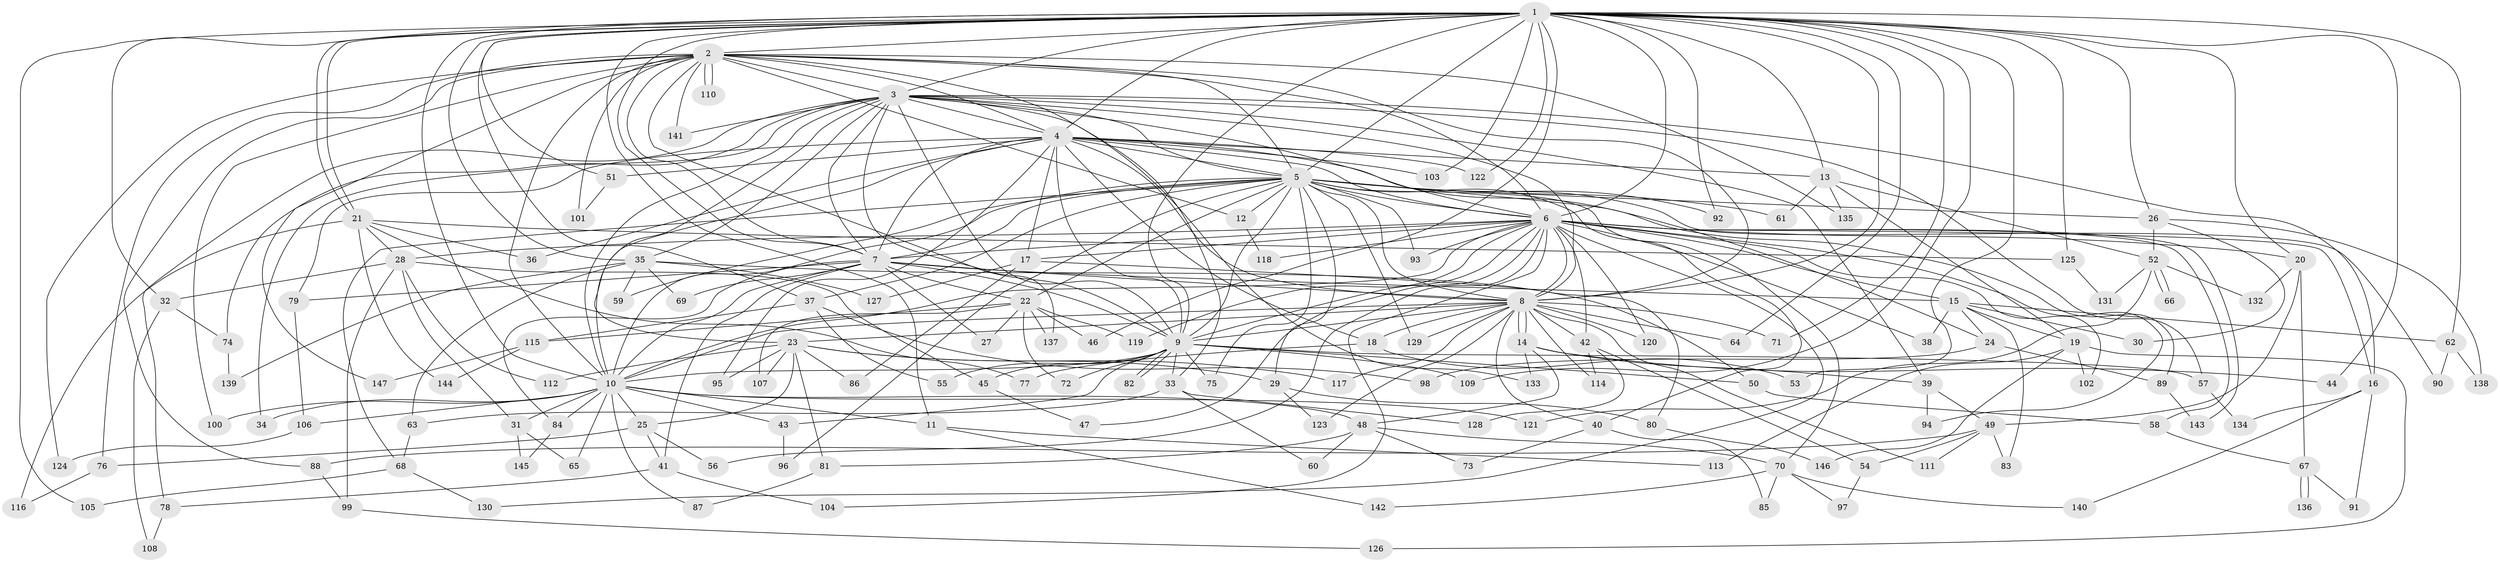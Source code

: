 // Generated by graph-tools (version 1.1) at 2025/11/02/27/25 16:11:01]
// undirected, 147 vertices, 319 edges
graph export_dot {
graph [start="1"]
  node [color=gray90,style=filled];
  1;
  2;
  3;
  4;
  5;
  6;
  7;
  8;
  9;
  10;
  11;
  12;
  13;
  14;
  15;
  16;
  17;
  18;
  19;
  20;
  21;
  22;
  23;
  24;
  25;
  26;
  27;
  28;
  29;
  30;
  31;
  32;
  33;
  34;
  35;
  36;
  37;
  38;
  39;
  40;
  41;
  42;
  43;
  44;
  45;
  46;
  47;
  48;
  49;
  50;
  51;
  52;
  53;
  54;
  55;
  56;
  57;
  58;
  59;
  60;
  61;
  62;
  63;
  64;
  65;
  66;
  67;
  68;
  69;
  70;
  71;
  72;
  73;
  74;
  75;
  76;
  77;
  78;
  79;
  80;
  81;
  82;
  83;
  84;
  85;
  86;
  87;
  88;
  89;
  90;
  91;
  92;
  93;
  94;
  95;
  96;
  97;
  98;
  99;
  100;
  101;
  102;
  103;
  104;
  105;
  106;
  107;
  108;
  109;
  110;
  111;
  112;
  113;
  114;
  115;
  116;
  117;
  118;
  119;
  120;
  121;
  122;
  123;
  124;
  125;
  126;
  127;
  128;
  129;
  130;
  131;
  132;
  133;
  134;
  135;
  136;
  137;
  138;
  139;
  140;
  141;
  142;
  143;
  144;
  145;
  146;
  147;
  1 -- 2;
  1 -- 3;
  1 -- 4;
  1 -- 5;
  1 -- 6;
  1 -- 7;
  1 -- 8;
  1 -- 9;
  1 -- 10;
  1 -- 11;
  1 -- 13;
  1 -- 20;
  1 -- 21;
  1 -- 21;
  1 -- 26;
  1 -- 32;
  1 -- 35;
  1 -- 37;
  1 -- 44;
  1 -- 46;
  1 -- 51;
  1 -- 53;
  1 -- 62;
  1 -- 64;
  1 -- 71;
  1 -- 92;
  1 -- 103;
  1 -- 105;
  1 -- 109;
  1 -- 122;
  1 -- 125;
  2 -- 3;
  2 -- 4;
  2 -- 5;
  2 -- 6;
  2 -- 7;
  2 -- 8;
  2 -- 9;
  2 -- 10;
  2 -- 12;
  2 -- 76;
  2 -- 88;
  2 -- 100;
  2 -- 101;
  2 -- 110;
  2 -- 110;
  2 -- 124;
  2 -- 133;
  2 -- 135;
  2 -- 141;
  2 -- 147;
  3 -- 4;
  3 -- 5;
  3 -- 6;
  3 -- 7;
  3 -- 8;
  3 -- 9;
  3 -- 10;
  3 -- 16;
  3 -- 23;
  3 -- 33;
  3 -- 34;
  3 -- 35;
  3 -- 39;
  3 -- 57;
  3 -- 74;
  3 -- 78;
  3 -- 137;
  3 -- 141;
  4 -- 5;
  4 -- 6;
  4 -- 7;
  4 -- 8;
  4 -- 9;
  4 -- 10;
  4 -- 13;
  4 -- 17;
  4 -- 18;
  4 -- 24;
  4 -- 36;
  4 -- 51;
  4 -- 79;
  4 -- 95;
  4 -- 103;
  4 -- 122;
  5 -- 6;
  5 -- 7;
  5 -- 8;
  5 -- 9;
  5 -- 10;
  5 -- 12;
  5 -- 22;
  5 -- 26;
  5 -- 29;
  5 -- 37;
  5 -- 40;
  5 -- 59;
  5 -- 61;
  5 -- 68;
  5 -- 70;
  5 -- 75;
  5 -- 89;
  5 -- 90;
  5 -- 92;
  5 -- 93;
  5 -- 96;
  5 -- 129;
  6 -- 7;
  6 -- 8;
  6 -- 9;
  6 -- 10;
  6 -- 15;
  6 -- 16;
  6 -- 17;
  6 -- 20;
  6 -- 28;
  6 -- 38;
  6 -- 42;
  6 -- 47;
  6 -- 56;
  6 -- 58;
  6 -- 93;
  6 -- 94;
  6 -- 102;
  6 -- 104;
  6 -- 118;
  6 -- 119;
  6 -- 120;
  6 -- 130;
  6 -- 143;
  7 -- 8;
  7 -- 9;
  7 -- 10;
  7 -- 15;
  7 -- 22;
  7 -- 27;
  7 -- 41;
  7 -- 69;
  7 -- 79;
  7 -- 84;
  8 -- 9;
  8 -- 10;
  8 -- 14;
  8 -- 14;
  8 -- 18;
  8 -- 23;
  8 -- 40;
  8 -- 42;
  8 -- 64;
  8 -- 71;
  8 -- 111;
  8 -- 114;
  8 -- 117;
  8 -- 120;
  8 -- 123;
  8 -- 129;
  9 -- 10;
  9 -- 33;
  9 -- 43;
  9 -- 45;
  9 -- 50;
  9 -- 55;
  9 -- 57;
  9 -- 72;
  9 -- 75;
  9 -- 82;
  9 -- 82;
  9 -- 109;
  10 -- 11;
  10 -- 25;
  10 -- 31;
  10 -- 34;
  10 -- 43;
  10 -- 48;
  10 -- 65;
  10 -- 84;
  10 -- 87;
  10 -- 100;
  10 -- 106;
  10 -- 121;
  11 -- 113;
  11 -- 142;
  12 -- 118;
  13 -- 19;
  13 -- 52;
  13 -- 61;
  13 -- 135;
  14 -- 39;
  14 -- 44;
  14 -- 48;
  14 -- 133;
  15 -- 19;
  15 -- 24;
  15 -- 30;
  15 -- 38;
  15 -- 62;
  15 -- 83;
  16 -- 91;
  16 -- 134;
  16 -- 140;
  17 -- 80;
  17 -- 86;
  17 -- 127;
  18 -- 53;
  18 -- 77;
  19 -- 102;
  19 -- 113;
  19 -- 126;
  19 -- 146;
  20 -- 49;
  20 -- 67;
  20 -- 132;
  21 -- 28;
  21 -- 36;
  21 -- 77;
  21 -- 116;
  21 -- 125;
  21 -- 144;
  22 -- 27;
  22 -- 46;
  22 -- 72;
  22 -- 107;
  22 -- 115;
  22 -- 119;
  22 -- 137;
  23 -- 25;
  23 -- 29;
  23 -- 81;
  23 -- 86;
  23 -- 95;
  23 -- 107;
  23 -- 112;
  23 -- 117;
  24 -- 89;
  24 -- 98;
  25 -- 41;
  25 -- 56;
  25 -- 76;
  26 -- 30;
  26 -- 52;
  26 -- 138;
  28 -- 31;
  28 -- 32;
  28 -- 45;
  28 -- 99;
  28 -- 112;
  29 -- 80;
  29 -- 123;
  31 -- 65;
  31 -- 145;
  32 -- 74;
  32 -- 108;
  33 -- 60;
  33 -- 63;
  33 -- 128;
  35 -- 50;
  35 -- 59;
  35 -- 63;
  35 -- 69;
  35 -- 127;
  35 -- 139;
  37 -- 55;
  37 -- 98;
  37 -- 115;
  39 -- 49;
  39 -- 94;
  40 -- 73;
  40 -- 85;
  41 -- 78;
  41 -- 104;
  42 -- 54;
  42 -- 114;
  42 -- 128;
  43 -- 96;
  45 -- 47;
  48 -- 60;
  48 -- 70;
  48 -- 73;
  48 -- 81;
  49 -- 54;
  49 -- 83;
  49 -- 88;
  49 -- 111;
  50 -- 58;
  51 -- 101;
  52 -- 66;
  52 -- 66;
  52 -- 121;
  52 -- 131;
  52 -- 132;
  54 -- 97;
  57 -- 134;
  58 -- 67;
  62 -- 90;
  62 -- 138;
  63 -- 68;
  67 -- 91;
  67 -- 136;
  67 -- 136;
  68 -- 105;
  68 -- 130;
  70 -- 85;
  70 -- 97;
  70 -- 140;
  70 -- 142;
  74 -- 139;
  76 -- 116;
  78 -- 108;
  79 -- 106;
  80 -- 146;
  81 -- 87;
  84 -- 145;
  88 -- 99;
  89 -- 143;
  99 -- 126;
  106 -- 124;
  115 -- 144;
  115 -- 147;
  125 -- 131;
}
